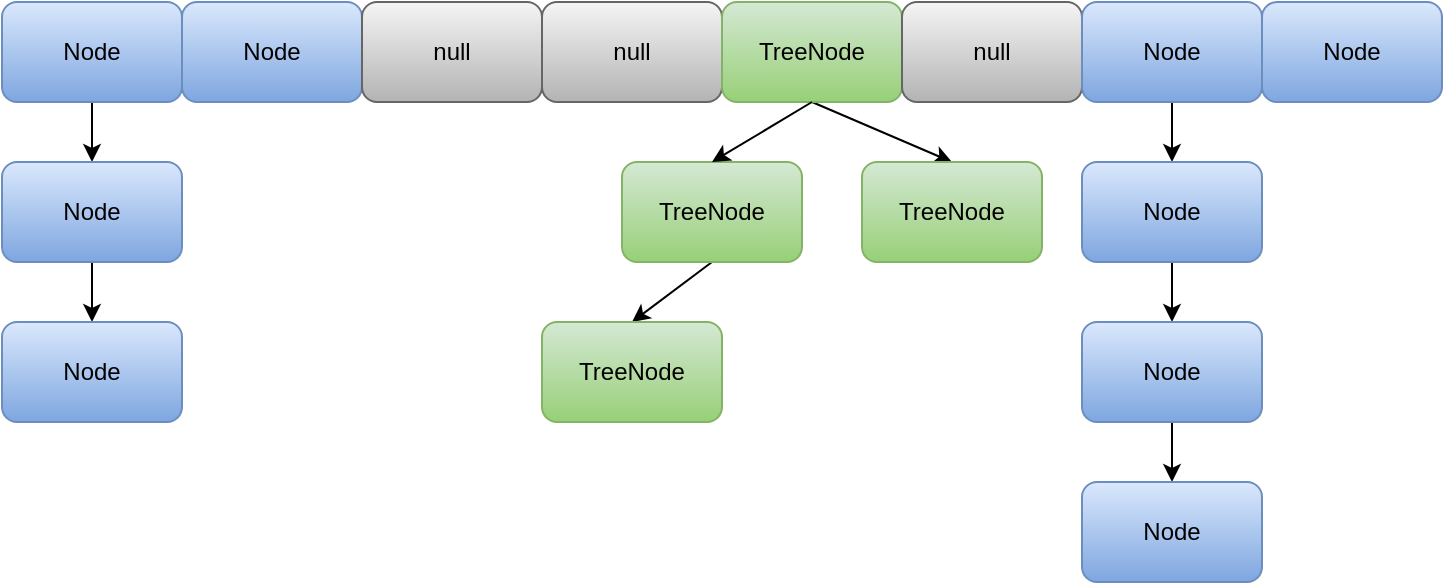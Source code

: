 <mxfile version="12.9.14" type="github">
  <diagram id="PxuPuNHZjP1R4h75ukKv" name="Page-1">
    <mxGraphModel dx="1137" dy="608" grid="1" gridSize="10" guides="1" tooltips="1" connect="1" arrows="1" fold="1" page="1" pageScale="1" pageWidth="827" pageHeight="1169" math="0" shadow="0">
      <root>
        <mxCell id="0" />
        <mxCell id="1" parent="0" />
        <mxCell id="_lRkGX2vNJFFtiPt8SeG-15" value="" style="edgeStyle=orthogonalEdgeStyle;rounded=0;orthogonalLoop=1;jettySize=auto;html=1;" edge="1" parent="1" source="_lRkGX2vNJFFtiPt8SeG-1" target="_lRkGX2vNJFFtiPt8SeG-9">
          <mxGeometry relative="1" as="geometry" />
        </mxCell>
        <mxCell id="_lRkGX2vNJFFtiPt8SeG-1" value="Node" style="rounded=1;whiteSpace=wrap;html=1;gradientColor=#7ea6e0;fillColor=#dae8fc;strokeColor=#6c8ebf;" vertex="1" parent="1">
          <mxGeometry x="80" y="160" width="90" height="50" as="geometry" />
        </mxCell>
        <mxCell id="_lRkGX2vNJFFtiPt8SeG-2" value="Node" style="rounded=1;whiteSpace=wrap;html=1;gradientColor=#7ea6e0;fillColor=#dae8fc;strokeColor=#6c8ebf;" vertex="1" parent="1">
          <mxGeometry x="170" y="160" width="90" height="50" as="geometry" />
        </mxCell>
        <mxCell id="_lRkGX2vNJFFtiPt8SeG-3" value="null" style="rounded=1;whiteSpace=wrap;html=1;gradientColor=#b3b3b3;fillColor=#f5f5f5;strokeColor=#666666;" vertex="1" parent="1">
          <mxGeometry x="260" y="160" width="90" height="50" as="geometry" />
        </mxCell>
        <mxCell id="_lRkGX2vNJFFtiPt8SeG-4" value="null" style="rounded=1;whiteSpace=wrap;html=1;gradientColor=#b3b3b3;fillColor=#f5f5f5;strokeColor=#666666;" vertex="1" parent="1">
          <mxGeometry x="350" y="160" width="90" height="50" as="geometry" />
        </mxCell>
        <mxCell id="_lRkGX2vNJFFtiPt8SeG-34" style="edgeStyle=none;rounded=0;orthogonalLoop=1;jettySize=auto;html=1;exitX=0.5;exitY=1;exitDx=0;exitDy=0;entryX=0.5;entryY=0;entryDx=0;entryDy=0;" edge="1" parent="1" source="_lRkGX2vNJFFtiPt8SeG-5" target="_lRkGX2vNJFFtiPt8SeG-28">
          <mxGeometry relative="1" as="geometry" />
        </mxCell>
        <mxCell id="_lRkGX2vNJFFtiPt8SeG-5" value="TreeNode" style="rounded=1;whiteSpace=wrap;html=1;gradientColor=#97d077;fillColor=#d5e8d4;strokeColor=#82b366;" vertex="1" parent="1">
          <mxGeometry x="440" y="160" width="90" height="50" as="geometry" />
        </mxCell>
        <mxCell id="_lRkGX2vNJFFtiPt8SeG-6" value="null" style="rounded=1;whiteSpace=wrap;html=1;gradientColor=#b3b3b3;fillColor=#f5f5f5;strokeColor=#666666;" vertex="1" parent="1">
          <mxGeometry x="530" y="160" width="90" height="50" as="geometry" />
        </mxCell>
        <mxCell id="_lRkGX2vNJFFtiPt8SeG-18" value="" style="edgeStyle=orthogonalEdgeStyle;rounded=0;orthogonalLoop=1;jettySize=auto;html=1;" edge="1" parent="1" source="_lRkGX2vNJFFtiPt8SeG-7" target="_lRkGX2vNJFFtiPt8SeG-17">
          <mxGeometry relative="1" as="geometry" />
        </mxCell>
        <mxCell id="_lRkGX2vNJFFtiPt8SeG-7" value="Node" style="rounded=1;whiteSpace=wrap;html=1;gradientColor=#7ea6e0;fillColor=#dae8fc;strokeColor=#6c8ebf;" vertex="1" parent="1">
          <mxGeometry x="620" y="160" width="90" height="50" as="geometry" />
        </mxCell>
        <mxCell id="_lRkGX2vNJFFtiPt8SeG-8" value="Node" style="rounded=1;whiteSpace=wrap;html=1;gradientColor=#7ea6e0;fillColor=#dae8fc;strokeColor=#6c8ebf;" vertex="1" parent="1">
          <mxGeometry x="710" y="160" width="90" height="50" as="geometry" />
        </mxCell>
        <mxCell id="_lRkGX2vNJFFtiPt8SeG-16" value="" style="edgeStyle=orthogonalEdgeStyle;rounded=0;orthogonalLoop=1;jettySize=auto;html=1;" edge="1" parent="1" source="_lRkGX2vNJFFtiPt8SeG-9" target="_lRkGX2vNJFFtiPt8SeG-10">
          <mxGeometry relative="1" as="geometry" />
        </mxCell>
        <mxCell id="_lRkGX2vNJFFtiPt8SeG-9" value="Node" style="rounded=1;whiteSpace=wrap;html=1;gradientColor=#7ea6e0;fillColor=#dae8fc;strokeColor=#6c8ebf;" vertex="1" parent="1">
          <mxGeometry x="80" y="240" width="90" height="50" as="geometry" />
        </mxCell>
        <mxCell id="_lRkGX2vNJFFtiPt8SeG-10" value="Node" style="rounded=1;whiteSpace=wrap;html=1;gradientColor=#7ea6e0;fillColor=#dae8fc;strokeColor=#6c8ebf;" vertex="1" parent="1">
          <mxGeometry x="80" y="320" width="90" height="50" as="geometry" />
        </mxCell>
        <mxCell id="_lRkGX2vNJFFtiPt8SeG-20" value="" style="edgeStyle=orthogonalEdgeStyle;rounded=0;orthogonalLoop=1;jettySize=auto;html=1;" edge="1" parent="1" source="_lRkGX2vNJFFtiPt8SeG-17" target="_lRkGX2vNJFFtiPt8SeG-19">
          <mxGeometry relative="1" as="geometry" />
        </mxCell>
        <mxCell id="_lRkGX2vNJFFtiPt8SeG-17" value="Node" style="rounded=1;whiteSpace=wrap;html=1;gradientColor=#7ea6e0;fillColor=#dae8fc;strokeColor=#6c8ebf;" vertex="1" parent="1">
          <mxGeometry x="620" y="240" width="90" height="50" as="geometry" />
        </mxCell>
        <mxCell id="_lRkGX2vNJFFtiPt8SeG-22" value="" style="edgeStyle=orthogonalEdgeStyle;rounded=0;orthogonalLoop=1;jettySize=auto;html=1;" edge="1" parent="1" source="_lRkGX2vNJFFtiPt8SeG-19" target="_lRkGX2vNJFFtiPt8SeG-21">
          <mxGeometry relative="1" as="geometry" />
        </mxCell>
        <mxCell id="_lRkGX2vNJFFtiPt8SeG-19" value="Node" style="rounded=1;whiteSpace=wrap;html=1;gradientColor=#7ea6e0;fillColor=#dae8fc;strokeColor=#6c8ebf;" vertex="1" parent="1">
          <mxGeometry x="620" y="320" width="90" height="50" as="geometry" />
        </mxCell>
        <mxCell id="_lRkGX2vNJFFtiPt8SeG-21" value="Node" style="rounded=1;whiteSpace=wrap;html=1;gradientColor=#7ea6e0;fillColor=#dae8fc;strokeColor=#6c8ebf;" vertex="1" parent="1">
          <mxGeometry x="620" y="400" width="90" height="50" as="geometry" />
        </mxCell>
        <mxCell id="_lRkGX2vNJFFtiPt8SeG-33" style="edgeStyle=none;rounded=0;orthogonalLoop=1;jettySize=auto;html=1;exitX=0.5;exitY=1;exitDx=0;exitDy=0;entryX=0.5;entryY=0;entryDx=0;entryDy=0;" edge="1" parent="1" source="_lRkGX2vNJFFtiPt8SeG-27" target="_lRkGX2vNJFFtiPt8SeG-29">
          <mxGeometry relative="1" as="geometry" />
        </mxCell>
        <mxCell id="_lRkGX2vNJFFtiPt8SeG-27" value="TreeNode" style="rounded=1;whiteSpace=wrap;html=1;gradientColor=#97d077;fillColor=#d5e8d4;strokeColor=#82b366;" vertex="1" parent="1">
          <mxGeometry x="390" y="240" width="90" height="50" as="geometry" />
        </mxCell>
        <mxCell id="_lRkGX2vNJFFtiPt8SeG-28" value="TreeNode" style="rounded=1;whiteSpace=wrap;html=1;gradientColor=#97d077;fillColor=#d5e8d4;strokeColor=#82b366;" vertex="1" parent="1">
          <mxGeometry x="510" y="240" width="90" height="50" as="geometry" />
        </mxCell>
        <mxCell id="_lRkGX2vNJFFtiPt8SeG-29" value="TreeNode" style="rounded=1;whiteSpace=wrap;html=1;gradientColor=#97d077;fillColor=#d5e8d4;strokeColor=#82b366;" vertex="1" parent="1">
          <mxGeometry x="350" y="320" width="90" height="50" as="geometry" />
        </mxCell>
        <mxCell id="_lRkGX2vNJFFtiPt8SeG-31" value="" style="endArrow=classic;html=1;exitX=0.5;exitY=1;exitDx=0;exitDy=0;" edge="1" parent="1" source="_lRkGX2vNJFFtiPt8SeG-5">
          <mxGeometry width="50" height="50" relative="1" as="geometry">
            <mxPoint x="390" y="340" as="sourcePoint" />
            <mxPoint x="435" y="240" as="targetPoint" />
          </mxGeometry>
        </mxCell>
      </root>
    </mxGraphModel>
  </diagram>
</mxfile>
